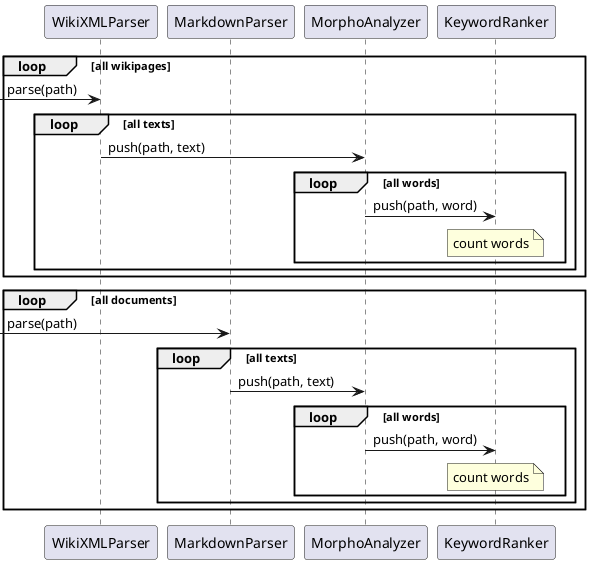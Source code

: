 @startuml
participant WikiXMLParser as x
participant MarkdownParser as m
participant MorphoAnalyzer as a
participant KeywordRanker as r

loop all wikipages
  [-> x : parse(path)
  loop all texts
    x -> a : push(path, text)
    loop all words
      a -> r : push(path, word)
      note over r: count words
    end
  end
end

loop all documents
  [-> m : parse(path)
  loop all texts
    m -> a : push(path, text)
    loop all words
      a -> r : push(path, word)
      note over r: count words
    end
  end
end
@enduml
